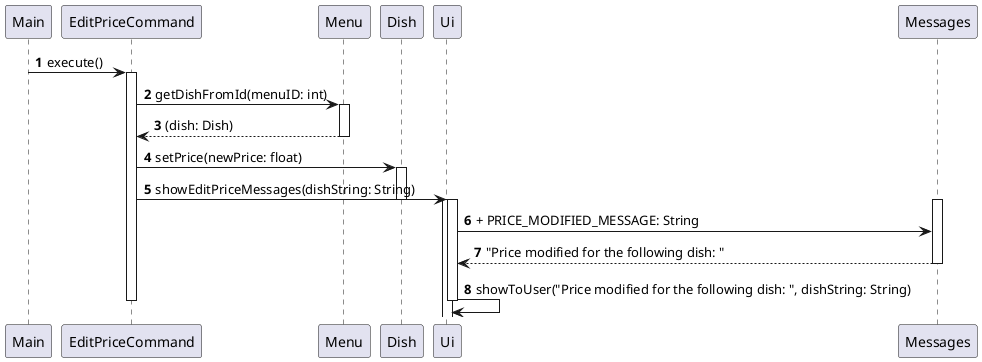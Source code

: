 @startuml
'https://plantuml.com/sequence-diagram

autonumber

Main -> EditPriceCommand: execute()
activate EditPriceCommand
EditPriceCommand -> Menu:getDishFromId(menuID: int)
activate Menu
Menu --> EditPriceCommand: (dish: Dish)
deactivate Menu
EditPriceCommand -> Dish: setPrice(newPrice: float)
activate Dish
EditPriceCommand -> Ui: showEditPriceMessages(dishString: String)
deactivate Dish
activate Ui
activate Messages
activate Ui
Ui -> Messages: + PRICE_MODIFIED_MESSAGE: String
Messages --> Ui: "Price modified for the following dish: "
deactivate Messages
Ui -> Ui: showToUser("Price modified for the following dish: ", dishString: String)
deactivate Ui
deactivate EditPriceCommand
deactivate Dish
@enduml